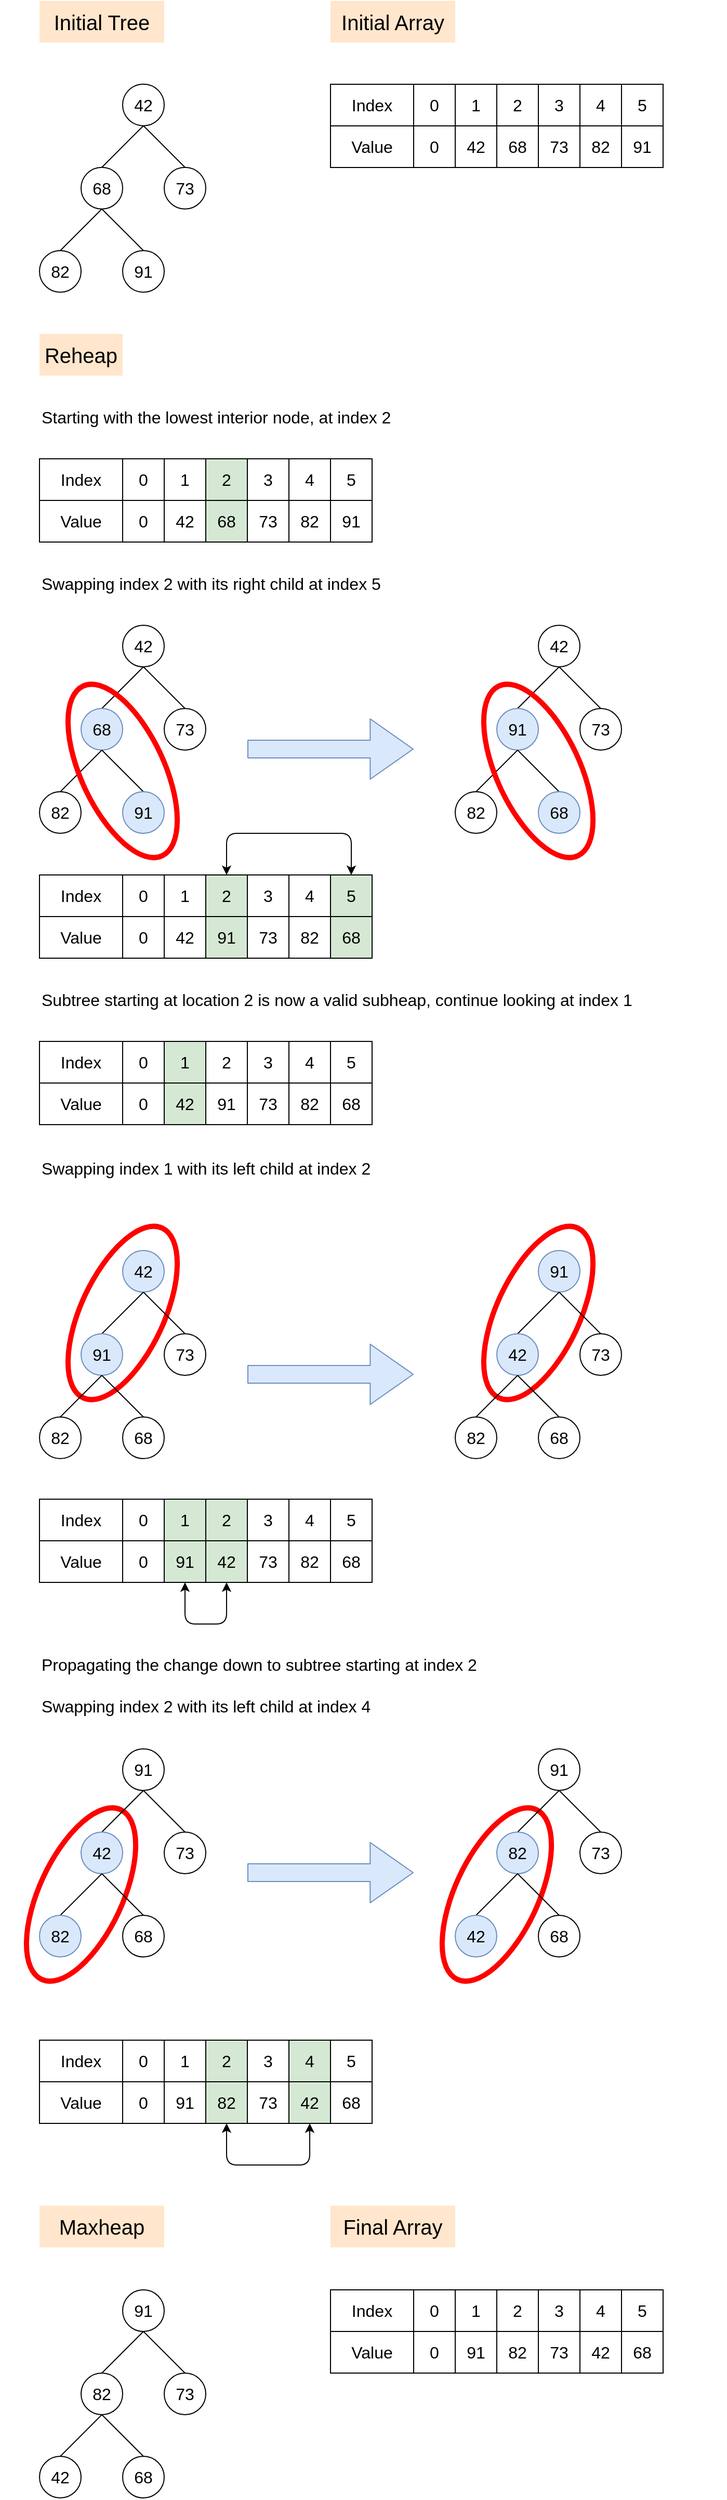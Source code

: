 <mxfile version="10.6.5" type="device"><diagram id="32oj4He7t5rE2V8cwPCU" name="Page-1"><mxGraphModel dx="1185" dy="745" grid="1" gridSize="10" guides="1" tooltips="1" connect="1" arrows="1" fold="1" page="1" pageScale="1" pageWidth="850" pageHeight="1100" math="0" shadow="0"><root><mxCell id="0"/><mxCell id="1" parent="0"/><mxCell id="2zjZDI-oLlEaG4J_gdMW-285" value="" style="ellipse;whiteSpace=wrap;html=1;strokeColor=#FF0000;strokeWidth=5;fillColor=none;fontSize=16;align=left;rotation=115;" vertex="1" parent="1"><mxGeometry x="430" y="1261" width="180" height="80" as="geometry"/></mxCell><mxCell id="2zjZDI-oLlEaG4J_gdMW-274" value="" style="ellipse;whiteSpace=wrap;html=1;strokeColor=#FF0000;strokeWidth=5;fillColor=none;fontSize=16;align=left;rotation=115;" vertex="1" parent="1"><mxGeometry x="30" y="1261" width="180" height="80" as="geometry"/></mxCell><mxCell id="2zjZDI-oLlEaG4J_gdMW-49" value="&lt;font style=&quot;font-size: 20px&quot;&gt;Initial Tree&lt;/font&gt;" style="text;html=1;strokeColor=none;fillColor=#ffe6cc;align=center;verticalAlign=middle;whiteSpace=wrap;rounded=0;" vertex="1" parent="1"><mxGeometry x="40" y="39.833" width="120" height="40" as="geometry"/></mxCell><mxCell id="2zjZDI-oLlEaG4J_gdMW-50" value="42" style="ellipse;whiteSpace=wrap;html=1;aspect=fixed;fontSize=16;" vertex="1" parent="1"><mxGeometry x="120" y="119.833" width="40" height="40" as="geometry"/></mxCell><mxCell id="2zjZDI-oLlEaG4J_gdMW-51" value="" style="endArrow=none;html=1;fontSize=16;entryX=0.5;entryY=1;entryDx=0;entryDy=0;exitX=0.5;exitY=0;exitDx=0;exitDy=0;" edge="1" parent="1" source="2zjZDI-oLlEaG4J_gdMW-52" target="2zjZDI-oLlEaG4J_gdMW-50"><mxGeometry width="50" height="50" relative="1" as="geometry"><mxPoint x="90" y="179.833" as="sourcePoint"/><mxPoint x="140" y="199.833" as="targetPoint"/></mxGeometry></mxCell><mxCell id="2zjZDI-oLlEaG4J_gdMW-52" value="68" style="ellipse;whiteSpace=wrap;html=1;aspect=fixed;fontSize=16;" vertex="1" parent="1"><mxGeometry x="80" y="199.833" width="40" height="40" as="geometry"/></mxCell><mxCell id="2zjZDI-oLlEaG4J_gdMW-53" value="" style="endArrow=none;html=1;fontSize=16;entryX=0.5;entryY=1;entryDx=0;entryDy=0;exitX=0.5;exitY=0;exitDx=0;exitDy=0;" edge="1" parent="1" source="2zjZDI-oLlEaG4J_gdMW-54" target="2zjZDI-oLlEaG4J_gdMW-50"><mxGeometry width="50" height="50" relative="1" as="geometry"><mxPoint x="200" y="169.833" as="sourcePoint"/><mxPoint x="150" y="169.833" as="targetPoint"/></mxGeometry></mxCell><mxCell id="2zjZDI-oLlEaG4J_gdMW-54" value="73" style="ellipse;whiteSpace=wrap;html=1;aspect=fixed;fontSize=16;" vertex="1" parent="1"><mxGeometry x="160" y="199.833" width="40" height="40" as="geometry"/></mxCell><mxCell id="2zjZDI-oLlEaG4J_gdMW-55" value="" style="endArrow=none;html=1;fontSize=16;entryX=0.5;entryY=1;entryDx=0;entryDy=0;exitX=0.5;exitY=0;exitDx=0;exitDy=0;" edge="1" parent="1" source="2zjZDI-oLlEaG4J_gdMW-56" target="2zjZDI-oLlEaG4J_gdMW-52"><mxGeometry width="50" height="50" relative="1" as="geometry"><mxPoint x="60" y="249.833" as="sourcePoint"/><mxPoint x="100" y="269.833" as="targetPoint"/></mxGeometry></mxCell><mxCell id="2zjZDI-oLlEaG4J_gdMW-56" value="82" style="ellipse;whiteSpace=wrap;html=1;aspect=fixed;fontSize=16;" vertex="1" parent="1"><mxGeometry x="40" y="279.833" width="40" height="40" as="geometry"/></mxCell><mxCell id="2zjZDI-oLlEaG4J_gdMW-57" value="" style="endArrow=none;html=1;fontSize=16;entryX=0.5;entryY=1;entryDx=0;entryDy=0;exitX=0.5;exitY=0;exitDx=0;exitDy=0;" edge="1" parent="1" source="2zjZDI-oLlEaG4J_gdMW-58"><mxGeometry width="50" height="50" relative="1" as="geometry"><mxPoint x="160" y="249.833" as="sourcePoint"/><mxPoint x="100" y="239.833" as="targetPoint"/></mxGeometry></mxCell><mxCell id="2zjZDI-oLlEaG4J_gdMW-58" value="91" style="ellipse;whiteSpace=wrap;html=1;aspect=fixed;fontSize=16;" vertex="1" parent="1"><mxGeometry x="120" y="279.833" width="40" height="40" as="geometry"/></mxCell><mxCell id="2zjZDI-oLlEaG4J_gdMW-165" value="Index&lt;br&gt;" style="text;html=1;align=center;verticalAlign=middle;whiteSpace=wrap;rounded=0;fontSize=16;strokeColor=#000000;" vertex="1" parent="1"><mxGeometry x="320" y="120" width="80" height="40" as="geometry"/></mxCell><mxCell id="2zjZDI-oLlEaG4J_gdMW-166" value="Value&lt;br&gt;" style="text;html=1;align=center;verticalAlign=middle;whiteSpace=wrap;rounded=0;fontSize=16;strokeColor=#000000;" vertex="1" parent="1"><mxGeometry x="320" y="160" width="80" height="40" as="geometry"/></mxCell><mxCell id="2zjZDI-oLlEaG4J_gdMW-167" value="0&lt;br&gt;" style="text;html=1;align=center;verticalAlign=middle;whiteSpace=wrap;rounded=0;fontSize=16;strokeColor=#000000;" vertex="1" parent="1"><mxGeometry x="400" y="120" width="40" height="40" as="geometry"/></mxCell><mxCell id="2zjZDI-oLlEaG4J_gdMW-168" value="0&lt;br&gt;" style="text;html=1;align=center;verticalAlign=middle;whiteSpace=wrap;rounded=0;fontSize=16;strokeColor=#000000;" vertex="1" parent="1"><mxGeometry x="400" y="160" width="40" height="40" as="geometry"/></mxCell><mxCell id="2zjZDI-oLlEaG4J_gdMW-169" value="1&lt;br&gt;" style="text;html=1;align=center;verticalAlign=middle;whiteSpace=wrap;rounded=0;fontSize=16;strokeColor=#000000;" vertex="1" parent="1"><mxGeometry x="440" y="120" width="40" height="40" as="geometry"/></mxCell><mxCell id="2zjZDI-oLlEaG4J_gdMW-170" value="42&lt;br&gt;" style="text;html=1;align=center;verticalAlign=middle;whiteSpace=wrap;rounded=0;fontSize=16;strokeColor=#000000;" vertex="1" parent="1"><mxGeometry x="440" y="160" width="40" height="40" as="geometry"/></mxCell><mxCell id="2zjZDI-oLlEaG4J_gdMW-171" value="2&lt;br&gt;" style="text;html=1;align=center;verticalAlign=middle;whiteSpace=wrap;rounded=0;fontSize=16;strokeColor=#000000;" vertex="1" parent="1"><mxGeometry x="480" y="120" width="40" height="40" as="geometry"/></mxCell><mxCell id="2zjZDI-oLlEaG4J_gdMW-172" value="68&lt;br&gt;" style="text;html=1;align=center;verticalAlign=middle;whiteSpace=wrap;rounded=0;fontSize=16;strokeColor=#000000;" vertex="1" parent="1"><mxGeometry x="480" y="160" width="40" height="40" as="geometry"/></mxCell><mxCell id="2zjZDI-oLlEaG4J_gdMW-174" value="3&lt;br&gt;" style="text;html=1;align=center;verticalAlign=middle;whiteSpace=wrap;rounded=0;fontSize=16;strokeColor=#000000;" vertex="1" parent="1"><mxGeometry x="520" y="120" width="40" height="40" as="geometry"/></mxCell><mxCell id="2zjZDI-oLlEaG4J_gdMW-175" value="73&lt;br&gt;" style="text;html=1;align=center;verticalAlign=middle;whiteSpace=wrap;rounded=0;fontSize=16;strokeColor=#000000;" vertex="1" parent="1"><mxGeometry x="520" y="160" width="40" height="40" as="geometry"/></mxCell><mxCell id="2zjZDI-oLlEaG4J_gdMW-176" value="&lt;font style=&quot;font-size: 20px&quot;&gt;Initial Array&lt;/font&gt;" style="text;html=1;strokeColor=none;fillColor=#ffe6cc;align=center;verticalAlign=middle;whiteSpace=wrap;rounded=0;" vertex="1" parent="1"><mxGeometry x="320" y="39.833" width="120" height="40" as="geometry"/></mxCell><mxCell id="2zjZDI-oLlEaG4J_gdMW-177" value="4&lt;br&gt;" style="text;html=1;align=center;verticalAlign=middle;whiteSpace=wrap;rounded=0;fontSize=16;strokeColor=#000000;" vertex="1" parent="1"><mxGeometry x="560" y="120" width="40" height="40" as="geometry"/></mxCell><mxCell id="2zjZDI-oLlEaG4J_gdMW-178" value="82&lt;br&gt;" style="text;html=1;align=center;verticalAlign=middle;whiteSpace=wrap;rounded=0;fontSize=16;strokeColor=#000000;" vertex="1" parent="1"><mxGeometry x="560" y="160" width="40" height="40" as="geometry"/></mxCell><mxCell id="2zjZDI-oLlEaG4J_gdMW-179" value="5&lt;br&gt;" style="text;html=1;align=center;verticalAlign=middle;whiteSpace=wrap;rounded=0;fontSize=16;strokeColor=#000000;" vertex="1" parent="1"><mxGeometry x="600" y="120" width="40" height="40" as="geometry"/></mxCell><mxCell id="2zjZDI-oLlEaG4J_gdMW-180" value="91" style="text;html=1;align=center;verticalAlign=middle;whiteSpace=wrap;rounded=0;fontSize=16;strokeColor=#000000;" vertex="1" parent="1"><mxGeometry x="600" y="160" width="40" height="40" as="geometry"/></mxCell><mxCell id="2zjZDI-oLlEaG4J_gdMW-186" value="&lt;font style=&quot;font-size: 20px&quot;&gt;Reheap&lt;/font&gt;" style="text;html=1;strokeColor=none;fillColor=#ffe6cc;align=center;verticalAlign=middle;whiteSpace=wrap;rounded=0;" vertex="1" parent="1"><mxGeometry x="40" y="360" width="80" height="40" as="geometry"/></mxCell><mxCell id="2zjZDI-oLlEaG4J_gdMW-196" value="Index&lt;br&gt;" style="text;html=1;align=center;verticalAlign=middle;whiteSpace=wrap;rounded=0;fontSize=16;strokeColor=#000000;" vertex="1" parent="1"><mxGeometry x="40" y="480" width="80" height="40" as="geometry"/></mxCell><mxCell id="2zjZDI-oLlEaG4J_gdMW-197" value="Value&lt;br&gt;" style="text;html=1;align=center;verticalAlign=middle;whiteSpace=wrap;rounded=0;fontSize=16;strokeColor=#000000;" vertex="1" parent="1"><mxGeometry x="40" y="520" width="80" height="40" as="geometry"/></mxCell><mxCell id="2zjZDI-oLlEaG4J_gdMW-198" value="0&lt;br&gt;" style="text;html=1;align=center;verticalAlign=middle;whiteSpace=wrap;rounded=0;fontSize=16;strokeColor=#000000;" vertex="1" parent="1"><mxGeometry x="120" y="480" width="40" height="40" as="geometry"/></mxCell><mxCell id="2zjZDI-oLlEaG4J_gdMW-199" value="0&lt;br&gt;" style="text;html=1;align=center;verticalAlign=middle;whiteSpace=wrap;rounded=0;fontSize=16;strokeColor=#000000;" vertex="1" parent="1"><mxGeometry x="120" y="520" width="40" height="40" as="geometry"/></mxCell><mxCell id="2zjZDI-oLlEaG4J_gdMW-200" value="1&lt;br&gt;" style="text;html=1;align=center;verticalAlign=middle;whiteSpace=wrap;rounded=0;fontSize=16;strokeColor=#000000;" vertex="1" parent="1"><mxGeometry x="160" y="480" width="40" height="40" as="geometry"/></mxCell><mxCell id="2zjZDI-oLlEaG4J_gdMW-201" value="42&lt;br&gt;" style="text;html=1;align=center;verticalAlign=middle;whiteSpace=wrap;rounded=0;fontSize=16;strokeColor=#000000;fillColor=none;" vertex="1" parent="1"><mxGeometry x="160" y="520" width="40" height="40" as="geometry"/></mxCell><mxCell id="2zjZDI-oLlEaG4J_gdMW-202" value="2&lt;br&gt;" style="text;html=1;align=center;verticalAlign=middle;whiteSpace=wrap;rounded=0;fontSize=16;strokeColor=#000000;fillColor=#D5E8D4;" vertex="1" parent="1"><mxGeometry x="200" y="480" width="40" height="40" as="geometry"/></mxCell><mxCell id="2zjZDI-oLlEaG4J_gdMW-203" value="68&lt;br&gt;" style="text;html=1;align=center;verticalAlign=middle;whiteSpace=wrap;rounded=0;fontSize=16;strokeColor=#000000;fillColor=#d5e8d4;" vertex="1" parent="1"><mxGeometry x="200" y="520" width="40" height="40" as="geometry"/></mxCell><mxCell id="2zjZDI-oLlEaG4J_gdMW-204" value="3&lt;br&gt;" style="text;html=1;align=center;verticalAlign=middle;whiteSpace=wrap;rounded=0;fontSize=16;strokeColor=#000000;" vertex="1" parent="1"><mxGeometry x="240" y="480" width="40" height="40" as="geometry"/></mxCell><mxCell id="2zjZDI-oLlEaG4J_gdMW-205" value="73&lt;br&gt;" style="text;html=1;align=center;verticalAlign=middle;whiteSpace=wrap;rounded=0;fontSize=16;strokeColor=#000000;" vertex="1" parent="1"><mxGeometry x="240" y="520" width="40" height="40" as="geometry"/></mxCell><mxCell id="2zjZDI-oLlEaG4J_gdMW-206" value="4&lt;br&gt;" style="text;html=1;align=center;verticalAlign=middle;whiteSpace=wrap;rounded=0;fontSize=16;strokeColor=#000000;" vertex="1" parent="1"><mxGeometry x="280" y="480" width="40" height="40" as="geometry"/></mxCell><mxCell id="2zjZDI-oLlEaG4J_gdMW-207" value="82&lt;br&gt;" style="text;html=1;align=center;verticalAlign=middle;whiteSpace=wrap;rounded=0;fontSize=16;strokeColor=#000000;" vertex="1" parent="1"><mxGeometry x="280" y="520" width="40" height="40" as="geometry"/></mxCell><mxCell id="2zjZDI-oLlEaG4J_gdMW-208" value="5&lt;br&gt;" style="text;html=1;align=center;verticalAlign=middle;whiteSpace=wrap;rounded=0;fontSize=16;strokeColor=#000000;" vertex="1" parent="1"><mxGeometry x="320" y="480" width="40" height="40" as="geometry"/></mxCell><mxCell id="2zjZDI-oLlEaG4J_gdMW-209" value="91" style="text;html=1;align=center;verticalAlign=middle;whiteSpace=wrap;rounded=0;fontSize=16;strokeColor=#000000;" vertex="1" parent="1"><mxGeometry x="320" y="520" width="40" height="40" as="geometry"/></mxCell><mxCell id="2zjZDI-oLlEaG4J_gdMW-210" value="Starting with the lowest interior node, at index 2" style="text;html=1;strokeColor=none;fillColor=none;align=left;verticalAlign=middle;whiteSpace=wrap;rounded=0;fontSize=16;" vertex="1" parent="1"><mxGeometry x="40" y="421" width="360" height="38" as="geometry"/></mxCell><mxCell id="2zjZDI-oLlEaG4J_gdMW-211" value="Swapping index 2 with its right child at index 5" style="text;html=1;strokeColor=none;fillColor=none;align=left;verticalAlign=middle;whiteSpace=wrap;rounded=0;fontSize=16;" vertex="1" parent="1"><mxGeometry x="40" y="581" width="360" height="38" as="geometry"/></mxCell><mxCell id="2zjZDI-oLlEaG4J_gdMW-213" value="42" style="ellipse;whiteSpace=wrap;html=1;aspect=fixed;fontSize=16;" vertex="1" parent="1"><mxGeometry x="120" y="640" width="40" height="40" as="geometry"/></mxCell><mxCell id="2zjZDI-oLlEaG4J_gdMW-214" value="" style="endArrow=none;html=1;fontSize=16;entryX=0.5;entryY=1;entryDx=0;entryDy=0;exitX=0.5;exitY=0;exitDx=0;exitDy=0;" edge="1" parent="1" source="2zjZDI-oLlEaG4J_gdMW-215" target="2zjZDI-oLlEaG4J_gdMW-213"><mxGeometry width="50" height="50" relative="1" as="geometry"><mxPoint x="90" y="700" as="sourcePoint"/><mxPoint x="140" y="720" as="targetPoint"/></mxGeometry></mxCell><mxCell id="2zjZDI-oLlEaG4J_gdMW-215" value="68" style="ellipse;whiteSpace=wrap;html=1;aspect=fixed;fontSize=16;fillColor=#dae8fc;strokeColor=#6c8ebf;" vertex="1" parent="1"><mxGeometry x="80" y="720" width="40" height="40" as="geometry"/></mxCell><mxCell id="2zjZDI-oLlEaG4J_gdMW-216" value="" style="endArrow=none;html=1;fontSize=16;entryX=0.5;entryY=1;entryDx=0;entryDy=0;exitX=0.5;exitY=0;exitDx=0;exitDy=0;" edge="1" parent="1" source="2zjZDI-oLlEaG4J_gdMW-217" target="2zjZDI-oLlEaG4J_gdMW-213"><mxGeometry width="50" height="50" relative="1" as="geometry"><mxPoint x="200" y="690" as="sourcePoint"/><mxPoint x="150" y="690" as="targetPoint"/></mxGeometry></mxCell><mxCell id="2zjZDI-oLlEaG4J_gdMW-217" value="73" style="ellipse;whiteSpace=wrap;html=1;aspect=fixed;fontSize=16;" vertex="1" parent="1"><mxGeometry x="160" y="720" width="40" height="40" as="geometry"/></mxCell><mxCell id="2zjZDI-oLlEaG4J_gdMW-218" value="" style="endArrow=none;html=1;fontSize=16;entryX=0.5;entryY=1;entryDx=0;entryDy=0;exitX=0.5;exitY=0;exitDx=0;exitDy=0;" edge="1" parent="1" source="2zjZDI-oLlEaG4J_gdMW-219" target="2zjZDI-oLlEaG4J_gdMW-215"><mxGeometry width="50" height="50" relative="1" as="geometry"><mxPoint x="60" y="770" as="sourcePoint"/><mxPoint x="100" y="790" as="targetPoint"/></mxGeometry></mxCell><mxCell id="2zjZDI-oLlEaG4J_gdMW-219" value="82" style="ellipse;whiteSpace=wrap;html=1;aspect=fixed;fontSize=16;" vertex="1" parent="1"><mxGeometry x="40" y="800" width="40" height="40" as="geometry"/></mxCell><mxCell id="2zjZDI-oLlEaG4J_gdMW-220" value="" style="endArrow=none;html=1;fontSize=16;entryX=0.5;entryY=1;entryDx=0;entryDy=0;exitX=0.5;exitY=0;exitDx=0;exitDy=0;" edge="1" parent="1" source="2zjZDI-oLlEaG4J_gdMW-221"><mxGeometry width="50" height="50" relative="1" as="geometry"><mxPoint x="160" y="770" as="sourcePoint"/><mxPoint x="100" y="760" as="targetPoint"/></mxGeometry></mxCell><mxCell id="2zjZDI-oLlEaG4J_gdMW-221" value="91" style="ellipse;whiteSpace=wrap;html=1;aspect=fixed;fontSize=16;fillColor=#dae8fc;strokeColor=#6c8ebf;" vertex="1" parent="1"><mxGeometry x="120" y="800" width="40" height="40" as="geometry"/></mxCell><mxCell id="2zjZDI-oLlEaG4J_gdMW-222" value="" style="shape=flexArrow;endArrow=classic;html=1;fontSize=16;endWidth=40;endSize=13.44;width=17;fillColor=#dae8fc;strokeColor=#6c8ebf;" edge="1" parent="1"><mxGeometry width="50" height="50" relative="1" as="geometry"><mxPoint x="240" y="759" as="sourcePoint"/><mxPoint x="400" y="759" as="targetPoint"/></mxGeometry></mxCell><mxCell id="2zjZDI-oLlEaG4J_gdMW-224" value="42" style="ellipse;whiteSpace=wrap;html=1;aspect=fixed;fontSize=16;" vertex="1" parent="1"><mxGeometry x="520" y="640" width="40" height="40" as="geometry"/></mxCell><mxCell id="2zjZDI-oLlEaG4J_gdMW-225" value="" style="endArrow=none;html=1;fontSize=16;entryX=0.5;entryY=1;entryDx=0;entryDy=0;exitX=0.5;exitY=0;exitDx=0;exitDy=0;" edge="1" parent="1" source="2zjZDI-oLlEaG4J_gdMW-226" target="2zjZDI-oLlEaG4J_gdMW-224"><mxGeometry width="50" height="50" relative="1" as="geometry"><mxPoint x="490" y="700" as="sourcePoint"/><mxPoint x="540" y="720" as="targetPoint"/></mxGeometry></mxCell><mxCell id="2zjZDI-oLlEaG4J_gdMW-226" value="91" style="ellipse;whiteSpace=wrap;html=1;aspect=fixed;fontSize=16;fillColor=#dae8fc;strokeColor=#6c8ebf;" vertex="1" parent="1"><mxGeometry x="480" y="720" width="40" height="40" as="geometry"/></mxCell><mxCell id="2zjZDI-oLlEaG4J_gdMW-227" value="" style="endArrow=none;html=1;fontSize=16;entryX=0.5;entryY=1;entryDx=0;entryDy=0;exitX=0.5;exitY=0;exitDx=0;exitDy=0;" edge="1" parent="1" source="2zjZDI-oLlEaG4J_gdMW-228" target="2zjZDI-oLlEaG4J_gdMW-224"><mxGeometry width="50" height="50" relative="1" as="geometry"><mxPoint x="600" y="690" as="sourcePoint"/><mxPoint x="550" y="690" as="targetPoint"/></mxGeometry></mxCell><mxCell id="2zjZDI-oLlEaG4J_gdMW-228" value="73" style="ellipse;whiteSpace=wrap;html=1;aspect=fixed;fontSize=16;" vertex="1" parent="1"><mxGeometry x="560" y="720" width="40" height="40" as="geometry"/></mxCell><mxCell id="2zjZDI-oLlEaG4J_gdMW-229" value="" style="endArrow=none;html=1;fontSize=16;entryX=0.5;entryY=1;entryDx=0;entryDy=0;exitX=0.5;exitY=0;exitDx=0;exitDy=0;" edge="1" parent="1" source="2zjZDI-oLlEaG4J_gdMW-230" target="2zjZDI-oLlEaG4J_gdMW-226"><mxGeometry width="50" height="50" relative="1" as="geometry"><mxPoint x="460" y="770" as="sourcePoint"/><mxPoint x="500" y="790" as="targetPoint"/></mxGeometry></mxCell><mxCell id="2zjZDI-oLlEaG4J_gdMW-230" value="82" style="ellipse;whiteSpace=wrap;html=1;aspect=fixed;fontSize=16;" vertex="1" parent="1"><mxGeometry x="440" y="800" width="40" height="40" as="geometry"/></mxCell><mxCell id="2zjZDI-oLlEaG4J_gdMW-231" value="" style="endArrow=none;html=1;fontSize=16;entryX=0.5;entryY=1;entryDx=0;entryDy=0;exitX=0.5;exitY=0;exitDx=0;exitDy=0;" edge="1" parent="1" source="2zjZDI-oLlEaG4J_gdMW-232"><mxGeometry width="50" height="50" relative="1" as="geometry"><mxPoint x="560" y="770" as="sourcePoint"/><mxPoint x="500" y="760" as="targetPoint"/></mxGeometry></mxCell><mxCell id="2zjZDI-oLlEaG4J_gdMW-232" value="68" style="ellipse;whiteSpace=wrap;html=1;aspect=fixed;fontSize=16;fillColor=#dae8fc;strokeColor=#6c8ebf;" vertex="1" parent="1"><mxGeometry x="520" y="800" width="40" height="40" as="geometry"/></mxCell><mxCell id="2zjZDI-oLlEaG4J_gdMW-233" value="Subtree starting at location 2 is now a valid subheap, continue looking at index 1" style="text;html=1;strokeColor=none;fillColor=none;align=left;verticalAlign=middle;whiteSpace=wrap;rounded=0;fontSize=16;" vertex="1" parent="1"><mxGeometry x="40" y="981" width="660" height="38" as="geometry"/></mxCell><mxCell id="2zjZDI-oLlEaG4J_gdMW-234" value="Index&lt;br&gt;" style="text;html=1;align=center;verticalAlign=middle;whiteSpace=wrap;rounded=0;fontSize=16;strokeColor=#000000;" vertex="1" parent="1"><mxGeometry x="40" y="880" width="80" height="40" as="geometry"/></mxCell><mxCell id="2zjZDI-oLlEaG4J_gdMW-235" value="Value&lt;br&gt;" style="text;html=1;align=center;verticalAlign=middle;whiteSpace=wrap;rounded=0;fontSize=16;strokeColor=#000000;" vertex="1" parent="1"><mxGeometry x="40" y="920" width="80" height="40" as="geometry"/></mxCell><mxCell id="2zjZDI-oLlEaG4J_gdMW-236" value="0&lt;br&gt;" style="text;html=1;align=center;verticalAlign=middle;whiteSpace=wrap;rounded=0;fontSize=16;strokeColor=#000000;" vertex="1" parent="1"><mxGeometry x="120" y="880" width="40" height="40" as="geometry"/></mxCell><mxCell id="2zjZDI-oLlEaG4J_gdMW-237" value="0&lt;br&gt;" style="text;html=1;align=center;verticalAlign=middle;whiteSpace=wrap;rounded=0;fontSize=16;strokeColor=#000000;" vertex="1" parent="1"><mxGeometry x="120" y="920" width="40" height="40" as="geometry"/></mxCell><mxCell id="2zjZDI-oLlEaG4J_gdMW-238" value="1&lt;br&gt;" style="text;html=1;align=center;verticalAlign=middle;whiteSpace=wrap;rounded=0;fontSize=16;strokeColor=#000000;" vertex="1" parent="1"><mxGeometry x="160" y="880" width="40" height="40" as="geometry"/></mxCell><mxCell id="2zjZDI-oLlEaG4J_gdMW-239" value="42&lt;br&gt;" style="text;html=1;align=center;verticalAlign=middle;whiteSpace=wrap;rounded=0;fontSize=16;strokeColor=#000000;fillColor=none;" vertex="1" parent="1"><mxGeometry x="160" y="920" width="40" height="40" as="geometry"/></mxCell><mxCell id="2zjZDI-oLlEaG4J_gdMW-240" value="2&lt;br&gt;" style="text;html=1;align=center;verticalAlign=middle;whiteSpace=wrap;rounded=0;fontSize=16;strokeColor=#000000;fillColor=#D5E8D4;" vertex="1" parent="1"><mxGeometry x="200" y="880" width="40" height="40" as="geometry"/></mxCell><mxCell id="2zjZDI-oLlEaG4J_gdMW-241" value="91&lt;br&gt;" style="text;html=1;align=center;verticalAlign=middle;whiteSpace=wrap;rounded=0;fontSize=16;strokeColor=#000000;fillColor=#d5e8d4;" vertex="1" parent="1"><mxGeometry x="200" y="920" width="40" height="40" as="geometry"/></mxCell><mxCell id="2zjZDI-oLlEaG4J_gdMW-242" value="3&lt;br&gt;" style="text;html=1;align=center;verticalAlign=middle;whiteSpace=wrap;rounded=0;fontSize=16;strokeColor=#000000;" vertex="1" parent="1"><mxGeometry x="240" y="880" width="40" height="40" as="geometry"/></mxCell><mxCell id="2zjZDI-oLlEaG4J_gdMW-243" value="73&lt;br&gt;" style="text;html=1;align=center;verticalAlign=middle;whiteSpace=wrap;rounded=0;fontSize=16;strokeColor=#000000;" vertex="1" parent="1"><mxGeometry x="240" y="920" width="40" height="40" as="geometry"/></mxCell><mxCell id="2zjZDI-oLlEaG4J_gdMW-244" value="4&lt;br&gt;" style="text;html=1;align=center;verticalAlign=middle;whiteSpace=wrap;rounded=0;fontSize=16;strokeColor=#000000;" vertex="1" parent="1"><mxGeometry x="280" y="880" width="40" height="40" as="geometry"/></mxCell><mxCell id="2zjZDI-oLlEaG4J_gdMW-245" value="82&lt;br&gt;" style="text;html=1;align=center;verticalAlign=middle;whiteSpace=wrap;rounded=0;fontSize=16;strokeColor=#000000;" vertex="1" parent="1"><mxGeometry x="280" y="920" width="40" height="40" as="geometry"/></mxCell><mxCell id="2zjZDI-oLlEaG4J_gdMW-246" value="5&lt;br&gt;" style="text;html=1;align=center;verticalAlign=middle;whiteSpace=wrap;rounded=0;fontSize=16;strokeColor=#000000;fillColor=#D5E8D4;" vertex="1" parent="1"><mxGeometry x="320" y="880" width="40" height="40" as="geometry"/></mxCell><mxCell id="2zjZDI-oLlEaG4J_gdMW-247" value="68" style="text;html=1;align=center;verticalAlign=middle;whiteSpace=wrap;rounded=0;fontSize=16;strokeColor=#000000;direction=south;fillColor=#D5E8D4;" vertex="1" parent="1"><mxGeometry x="320" y="920" width="40" height="40" as="geometry"/></mxCell><mxCell id="2zjZDI-oLlEaG4J_gdMW-248" value="Index&lt;br&gt;" style="text;html=1;align=center;verticalAlign=middle;whiteSpace=wrap;rounded=0;fontSize=16;strokeColor=#000000;" vertex="1" parent="1"><mxGeometry x="40" y="1040" width="80" height="40" as="geometry"/></mxCell><mxCell id="2zjZDI-oLlEaG4J_gdMW-249" value="Value&lt;br&gt;" style="text;html=1;align=center;verticalAlign=middle;whiteSpace=wrap;rounded=0;fontSize=16;strokeColor=#000000;" vertex="1" parent="1"><mxGeometry x="40" y="1080" width="80" height="40" as="geometry"/></mxCell><mxCell id="2zjZDI-oLlEaG4J_gdMW-250" value="0&lt;br&gt;" style="text;html=1;align=center;verticalAlign=middle;whiteSpace=wrap;rounded=0;fontSize=16;strokeColor=#000000;" vertex="1" parent="1"><mxGeometry x="120" y="1040" width="40" height="40" as="geometry"/></mxCell><mxCell id="2zjZDI-oLlEaG4J_gdMW-251" value="0&lt;br&gt;" style="text;html=1;align=center;verticalAlign=middle;whiteSpace=wrap;rounded=0;fontSize=16;strokeColor=#000000;" vertex="1" parent="1"><mxGeometry x="120" y="1080" width="40" height="40" as="geometry"/></mxCell><mxCell id="2zjZDI-oLlEaG4J_gdMW-252" value="1&lt;br&gt;" style="text;html=1;align=center;verticalAlign=middle;whiteSpace=wrap;rounded=0;fontSize=16;strokeColor=#000000;fillColor=#D5E8D4;" vertex="1" parent="1"><mxGeometry x="160" y="1040" width="40" height="40" as="geometry"/></mxCell><mxCell id="2zjZDI-oLlEaG4J_gdMW-253" value="42&lt;br&gt;" style="text;html=1;align=center;verticalAlign=middle;whiteSpace=wrap;rounded=0;fontSize=16;strokeColor=#000000;fillColor=#D5E8D4;" vertex="1" parent="1"><mxGeometry x="160" y="1080" width="40" height="40" as="geometry"/></mxCell><mxCell id="2zjZDI-oLlEaG4J_gdMW-254" value="2&lt;br&gt;" style="text;html=1;align=center;verticalAlign=middle;whiteSpace=wrap;rounded=0;fontSize=16;strokeColor=#000000;fillColor=none;" vertex="1" parent="1"><mxGeometry x="200" y="1040" width="40" height="40" as="geometry"/></mxCell><mxCell id="2zjZDI-oLlEaG4J_gdMW-255" value="91&lt;br&gt;" style="text;html=1;align=center;verticalAlign=middle;whiteSpace=wrap;rounded=0;fontSize=16;strokeColor=#000000;fillColor=none;" vertex="1" parent="1"><mxGeometry x="200" y="1080" width="40" height="40" as="geometry"/></mxCell><mxCell id="2zjZDI-oLlEaG4J_gdMW-256" value="3&lt;br&gt;" style="text;html=1;align=center;verticalAlign=middle;whiteSpace=wrap;rounded=0;fontSize=16;strokeColor=#000000;fillColor=none;" vertex="1" parent="1"><mxGeometry x="240" y="1040" width="40" height="40" as="geometry"/></mxCell><mxCell id="2zjZDI-oLlEaG4J_gdMW-257" value="73&lt;br&gt;" style="text;html=1;align=center;verticalAlign=middle;whiteSpace=wrap;rounded=0;fontSize=16;strokeColor=#000000;fillColor=none;" vertex="1" parent="1"><mxGeometry x="240" y="1080" width="40" height="40" as="geometry"/></mxCell><mxCell id="2zjZDI-oLlEaG4J_gdMW-258" value="4&lt;br&gt;" style="text;html=1;align=center;verticalAlign=middle;whiteSpace=wrap;rounded=0;fontSize=16;strokeColor=#000000;fillColor=none;" vertex="1" parent="1"><mxGeometry x="280" y="1040" width="40" height="40" as="geometry"/></mxCell><mxCell id="2zjZDI-oLlEaG4J_gdMW-259" value="82&lt;br&gt;" style="text;html=1;align=center;verticalAlign=middle;whiteSpace=wrap;rounded=0;fontSize=16;strokeColor=#000000;fillColor=none;" vertex="1" parent="1"><mxGeometry x="280" y="1080" width="40" height="40" as="geometry"/></mxCell><mxCell id="2zjZDI-oLlEaG4J_gdMW-260" value="5&lt;br&gt;" style="text;html=1;align=center;verticalAlign=middle;whiteSpace=wrap;rounded=0;fontSize=16;strokeColor=#000000;fillColor=none;" vertex="1" parent="1"><mxGeometry x="320" y="1040" width="40" height="40" as="geometry"/></mxCell><mxCell id="2zjZDI-oLlEaG4J_gdMW-261" value="68" style="text;html=1;align=center;verticalAlign=middle;whiteSpace=wrap;rounded=0;fontSize=16;strokeColor=#000000;direction=south;fillColor=none;" vertex="1" parent="1"><mxGeometry x="320" y="1080" width="40" height="40" as="geometry"/></mxCell><mxCell id="2zjZDI-oLlEaG4J_gdMW-262" value="" style="ellipse;whiteSpace=wrap;html=1;strokeColor=#FF0000;strokeWidth=5;fillColor=none;fontSize=16;align=left;rotation=65;" vertex="1" parent="1"><mxGeometry x="30" y="740" width="180" height="80" as="geometry"/></mxCell><mxCell id="2zjZDI-oLlEaG4J_gdMW-263" value="" style="ellipse;whiteSpace=wrap;html=1;strokeColor=#FF0000;strokeWidth=5;fillColor=none;fontSize=16;align=left;rotation=65;" vertex="1" parent="1"><mxGeometry x="430" y="740" width="180" height="80" as="geometry"/></mxCell><mxCell id="2zjZDI-oLlEaG4J_gdMW-264" value="" style="endArrow=classic;startArrow=classic;html=1;fontSize=16;entryX=0.5;entryY=0;entryDx=0;entryDy=0;exitX=0.5;exitY=0;exitDx=0;exitDy=0;" edge="1" parent="1" source="2zjZDI-oLlEaG4J_gdMW-240" target="2zjZDI-oLlEaG4J_gdMW-246"><mxGeometry width="50" height="50" relative="1" as="geometry"><mxPoint x="230" y="880" as="sourcePoint"/><mxPoint x="280" y="830" as="targetPoint"/><Array as="points"><mxPoint x="220" y="840"/><mxPoint x="280" y="840"/><mxPoint x="340" y="840"/></Array></mxGeometry></mxCell><mxCell id="2zjZDI-oLlEaG4J_gdMW-265" value="42" style="ellipse;whiteSpace=wrap;html=1;aspect=fixed;fontSize=16;fillColor=#dae8fc;strokeColor=#6c8ebf;" vertex="1" parent="1"><mxGeometry x="120" y="1241" width="40" height="40" as="geometry"/></mxCell><mxCell id="2zjZDI-oLlEaG4J_gdMW-266" value="" style="endArrow=none;html=1;fontSize=16;entryX=0.5;entryY=1;entryDx=0;entryDy=0;exitX=0.5;exitY=0;exitDx=0;exitDy=0;" edge="1" parent="1" source="2zjZDI-oLlEaG4J_gdMW-267" target="2zjZDI-oLlEaG4J_gdMW-265"><mxGeometry width="50" height="50" relative="1" as="geometry"><mxPoint x="90" y="1301" as="sourcePoint"/><mxPoint x="140" y="1321" as="targetPoint"/></mxGeometry></mxCell><mxCell id="2zjZDI-oLlEaG4J_gdMW-267" value="91" style="ellipse;whiteSpace=wrap;html=1;aspect=fixed;fontSize=16;fillColor=#dae8fc;strokeColor=#6c8ebf;" vertex="1" parent="1"><mxGeometry x="80" y="1321" width="40" height="40" as="geometry"/></mxCell><mxCell id="2zjZDI-oLlEaG4J_gdMW-268" value="" style="endArrow=none;html=1;fontSize=16;entryX=0.5;entryY=1;entryDx=0;entryDy=0;exitX=0.5;exitY=0;exitDx=0;exitDy=0;" edge="1" parent="1" source="2zjZDI-oLlEaG4J_gdMW-269" target="2zjZDI-oLlEaG4J_gdMW-265"><mxGeometry width="50" height="50" relative="1" as="geometry"><mxPoint x="200" y="1291" as="sourcePoint"/><mxPoint x="150" y="1291" as="targetPoint"/></mxGeometry></mxCell><mxCell id="2zjZDI-oLlEaG4J_gdMW-269" value="73" style="ellipse;whiteSpace=wrap;html=1;aspect=fixed;fontSize=16;" vertex="1" parent="1"><mxGeometry x="160" y="1321" width="40" height="40" as="geometry"/></mxCell><mxCell id="2zjZDI-oLlEaG4J_gdMW-270" value="" style="endArrow=none;html=1;fontSize=16;entryX=0.5;entryY=1;entryDx=0;entryDy=0;exitX=0.5;exitY=0;exitDx=0;exitDy=0;" edge="1" parent="1" source="2zjZDI-oLlEaG4J_gdMW-271" target="2zjZDI-oLlEaG4J_gdMW-267"><mxGeometry width="50" height="50" relative="1" as="geometry"><mxPoint x="60" y="1371" as="sourcePoint"/><mxPoint x="100" y="1391" as="targetPoint"/></mxGeometry></mxCell><mxCell id="2zjZDI-oLlEaG4J_gdMW-271" value="82" style="ellipse;whiteSpace=wrap;html=1;aspect=fixed;fontSize=16;" vertex="1" parent="1"><mxGeometry x="40" y="1401" width="40" height="40" as="geometry"/></mxCell><mxCell id="2zjZDI-oLlEaG4J_gdMW-272" value="" style="endArrow=none;html=1;fontSize=16;entryX=0.5;entryY=1;entryDx=0;entryDy=0;exitX=0.5;exitY=0;exitDx=0;exitDy=0;" edge="1" parent="1" source="2zjZDI-oLlEaG4J_gdMW-273"><mxGeometry width="50" height="50" relative="1" as="geometry"><mxPoint x="160" y="1371" as="sourcePoint"/><mxPoint x="100" y="1361" as="targetPoint"/></mxGeometry></mxCell><mxCell id="2zjZDI-oLlEaG4J_gdMW-273" value="68" style="ellipse;whiteSpace=wrap;html=1;aspect=fixed;fontSize=16;" vertex="1" parent="1"><mxGeometry x="120" y="1401" width="40" height="40" as="geometry"/></mxCell><mxCell id="2zjZDI-oLlEaG4J_gdMW-275" value="" style="shape=flexArrow;endArrow=classic;html=1;fontSize=16;endWidth=40;endSize=13.44;width=17;fillColor=#dae8fc;strokeColor=#6c8ebf;" edge="1" parent="1"><mxGeometry width="50" height="50" relative="1" as="geometry"><mxPoint x="240" y="1360" as="sourcePoint"/><mxPoint x="400" y="1360" as="targetPoint"/></mxGeometry></mxCell><mxCell id="2zjZDI-oLlEaG4J_gdMW-276" value="91" style="ellipse;whiteSpace=wrap;html=1;aspect=fixed;fontSize=16;fillColor=#dae8fc;strokeColor=#6c8ebf;" vertex="1" parent="1"><mxGeometry x="520" y="1241" width="40" height="40" as="geometry"/></mxCell><mxCell id="2zjZDI-oLlEaG4J_gdMW-277" value="" style="endArrow=none;html=1;fontSize=16;entryX=0.5;entryY=1;entryDx=0;entryDy=0;exitX=0.5;exitY=0;exitDx=0;exitDy=0;" edge="1" parent="1" source="2zjZDI-oLlEaG4J_gdMW-278" target="2zjZDI-oLlEaG4J_gdMW-276"><mxGeometry width="50" height="50" relative="1" as="geometry"><mxPoint x="490" y="1301" as="sourcePoint"/><mxPoint x="540" y="1321" as="targetPoint"/></mxGeometry></mxCell><mxCell id="2zjZDI-oLlEaG4J_gdMW-278" value="42" style="ellipse;whiteSpace=wrap;html=1;aspect=fixed;fontSize=16;fillColor=#dae8fc;strokeColor=#6c8ebf;" vertex="1" parent="1"><mxGeometry x="480" y="1321" width="40" height="40" as="geometry"/></mxCell><mxCell id="2zjZDI-oLlEaG4J_gdMW-279" value="" style="endArrow=none;html=1;fontSize=16;entryX=0.5;entryY=1;entryDx=0;entryDy=0;exitX=0.5;exitY=0;exitDx=0;exitDy=0;" edge="1" parent="1" source="2zjZDI-oLlEaG4J_gdMW-280" target="2zjZDI-oLlEaG4J_gdMW-276"><mxGeometry width="50" height="50" relative="1" as="geometry"><mxPoint x="600" y="1291" as="sourcePoint"/><mxPoint x="550" y="1291" as="targetPoint"/></mxGeometry></mxCell><mxCell id="2zjZDI-oLlEaG4J_gdMW-280" value="73" style="ellipse;whiteSpace=wrap;html=1;aspect=fixed;fontSize=16;" vertex="1" parent="1"><mxGeometry x="560" y="1321" width="40" height="40" as="geometry"/></mxCell><mxCell id="2zjZDI-oLlEaG4J_gdMW-281" value="" style="endArrow=none;html=1;fontSize=16;entryX=0.5;entryY=1;entryDx=0;entryDy=0;exitX=0.5;exitY=0;exitDx=0;exitDy=0;" edge="1" parent="1" source="2zjZDI-oLlEaG4J_gdMW-282" target="2zjZDI-oLlEaG4J_gdMW-278"><mxGeometry width="50" height="50" relative="1" as="geometry"><mxPoint x="460" y="1371" as="sourcePoint"/><mxPoint x="500" y="1391" as="targetPoint"/></mxGeometry></mxCell><mxCell id="2zjZDI-oLlEaG4J_gdMW-282" value="82" style="ellipse;whiteSpace=wrap;html=1;aspect=fixed;fontSize=16;" vertex="1" parent="1"><mxGeometry x="440" y="1401" width="40" height="40" as="geometry"/></mxCell><mxCell id="2zjZDI-oLlEaG4J_gdMW-283" value="" style="endArrow=none;html=1;fontSize=16;entryX=0.5;entryY=1;entryDx=0;entryDy=0;exitX=0.5;exitY=0;exitDx=0;exitDy=0;" edge="1" parent="1" source="2zjZDI-oLlEaG4J_gdMW-284"><mxGeometry width="50" height="50" relative="1" as="geometry"><mxPoint x="560" y="1371" as="sourcePoint"/><mxPoint x="500" y="1361" as="targetPoint"/></mxGeometry></mxCell><mxCell id="2zjZDI-oLlEaG4J_gdMW-284" value="68" style="ellipse;whiteSpace=wrap;html=1;aspect=fixed;fontSize=16;" vertex="1" parent="1"><mxGeometry x="520" y="1401" width="40" height="40" as="geometry"/></mxCell><mxCell id="2zjZDI-oLlEaG4J_gdMW-286" value="Swapping index 1 with its left child at index 2" style="text;html=1;strokeColor=none;fillColor=none;align=left;verticalAlign=middle;whiteSpace=wrap;rounded=0;fontSize=16;" vertex="1" parent="1"><mxGeometry x="40" y="1142.5" width="360" height="38" as="geometry"/></mxCell><mxCell id="2zjZDI-oLlEaG4J_gdMW-301" value="Index&lt;br&gt;" style="text;html=1;align=center;verticalAlign=middle;whiteSpace=wrap;rounded=0;fontSize=16;strokeColor=#000000;" vertex="1" parent="1"><mxGeometry x="40" y="1480" width="80" height="40" as="geometry"/></mxCell><mxCell id="2zjZDI-oLlEaG4J_gdMW-302" value="Value&lt;br&gt;" style="text;html=1;align=center;verticalAlign=middle;whiteSpace=wrap;rounded=0;fontSize=16;strokeColor=#000000;" vertex="1" parent="1"><mxGeometry x="40" y="1520" width="80" height="40" as="geometry"/></mxCell><mxCell id="2zjZDI-oLlEaG4J_gdMW-303" value="0&lt;br&gt;" style="text;html=1;align=center;verticalAlign=middle;whiteSpace=wrap;rounded=0;fontSize=16;strokeColor=#000000;" vertex="1" parent="1"><mxGeometry x="120" y="1480" width="40" height="40" as="geometry"/></mxCell><mxCell id="2zjZDI-oLlEaG4J_gdMW-304" value="0&lt;br&gt;" style="text;html=1;align=center;verticalAlign=middle;whiteSpace=wrap;rounded=0;fontSize=16;strokeColor=#000000;" vertex="1" parent="1"><mxGeometry x="120" y="1520" width="40" height="40" as="geometry"/></mxCell><mxCell id="2zjZDI-oLlEaG4J_gdMW-305" value="1&lt;br&gt;" style="text;html=1;align=center;verticalAlign=middle;whiteSpace=wrap;rounded=0;fontSize=16;strokeColor=#000000;fillColor=#D5E8D4;" vertex="1" parent="1"><mxGeometry x="160" y="1480" width="40" height="40" as="geometry"/></mxCell><mxCell id="2zjZDI-oLlEaG4J_gdMW-306" value="91&lt;br&gt;" style="text;html=1;align=center;verticalAlign=middle;whiteSpace=wrap;rounded=0;fontSize=16;strokeColor=#000000;fillColor=#D5E8D4;" vertex="1" parent="1"><mxGeometry x="160" y="1520" width="40" height="40" as="geometry"/></mxCell><mxCell id="2zjZDI-oLlEaG4J_gdMW-307" value="2&lt;br&gt;" style="text;html=1;align=center;verticalAlign=middle;whiteSpace=wrap;rounded=0;fontSize=16;strokeColor=#000000;fillColor=#D5E8D4;" vertex="1" parent="1"><mxGeometry x="200" y="1480" width="40" height="40" as="geometry"/></mxCell><mxCell id="2zjZDI-oLlEaG4J_gdMW-308" value="42&lt;br&gt;" style="text;html=1;align=center;verticalAlign=middle;whiteSpace=wrap;rounded=0;fontSize=16;strokeColor=#000000;fillColor=#D5E8D4;" vertex="1" parent="1"><mxGeometry x="200" y="1520" width="40" height="40" as="geometry"/></mxCell><mxCell id="2zjZDI-oLlEaG4J_gdMW-309" value="3&lt;br&gt;" style="text;html=1;align=center;verticalAlign=middle;whiteSpace=wrap;rounded=0;fontSize=16;strokeColor=#000000;fillColor=none;" vertex="1" parent="1"><mxGeometry x="240" y="1480" width="40" height="40" as="geometry"/></mxCell><mxCell id="2zjZDI-oLlEaG4J_gdMW-310" value="73&lt;br&gt;" style="text;html=1;align=center;verticalAlign=middle;whiteSpace=wrap;rounded=0;fontSize=16;strokeColor=#000000;fillColor=none;" vertex="1" parent="1"><mxGeometry x="240" y="1520" width="40" height="40" as="geometry"/></mxCell><mxCell id="2zjZDI-oLlEaG4J_gdMW-311" value="4&lt;br&gt;" style="text;html=1;align=center;verticalAlign=middle;whiteSpace=wrap;rounded=0;fontSize=16;strokeColor=#000000;fillColor=none;" vertex="1" parent="1"><mxGeometry x="280" y="1480" width="40" height="40" as="geometry"/></mxCell><mxCell id="2zjZDI-oLlEaG4J_gdMW-312" value="82&lt;br&gt;" style="text;html=1;align=center;verticalAlign=middle;whiteSpace=wrap;rounded=0;fontSize=16;strokeColor=#000000;fillColor=none;" vertex="1" parent="1"><mxGeometry x="280" y="1520" width="40" height="40" as="geometry"/></mxCell><mxCell id="2zjZDI-oLlEaG4J_gdMW-313" value="5&lt;br&gt;" style="text;html=1;align=center;verticalAlign=middle;whiteSpace=wrap;rounded=0;fontSize=16;strokeColor=#000000;fillColor=none;" vertex="1" parent="1"><mxGeometry x="320" y="1480" width="40" height="40" as="geometry"/></mxCell><mxCell id="2zjZDI-oLlEaG4J_gdMW-314" value="68" style="text;html=1;align=center;verticalAlign=middle;whiteSpace=wrap;rounded=0;fontSize=16;strokeColor=#000000;direction=south;fillColor=none;" vertex="1" parent="1"><mxGeometry x="320" y="1520" width="40" height="40" as="geometry"/></mxCell><mxCell id="2zjZDI-oLlEaG4J_gdMW-316" value="" style="endArrow=classic;startArrow=classic;html=1;fontSize=16;entryX=0.5;entryY=1;entryDx=0;entryDy=0;exitX=0.5;exitY=1;exitDx=0;exitDy=0;" edge="1" parent="1" source="2zjZDI-oLlEaG4J_gdMW-308" target="2zjZDI-oLlEaG4J_gdMW-306"><mxGeometry width="50" height="50" relative="1" as="geometry"><mxPoint x="210" y="1630" as="sourcePoint"/><mxPoint x="90" y="1580" as="targetPoint"/><Array as="points"><mxPoint x="220" y="1600"/><mxPoint x="180" y="1600"/></Array></mxGeometry></mxCell><mxCell id="2zjZDI-oLlEaG4J_gdMW-317" value="Propagating the change down to subtree starting at index 2" style="text;html=1;strokeColor=none;fillColor=none;align=left;verticalAlign=middle;whiteSpace=wrap;rounded=0;fontSize=16;" vertex="1" parent="1"><mxGeometry x="40" y="1620" width="440" height="38" as="geometry"/></mxCell><mxCell id="2zjZDI-oLlEaG4J_gdMW-318" value="" style="ellipse;whiteSpace=wrap;html=1;strokeColor=#FF0000;strokeWidth=5;fillColor=none;fontSize=16;align=left;rotation=115;" vertex="1" parent="1"><mxGeometry x="390" y="1820" width="180" height="80" as="geometry"/></mxCell><mxCell id="2zjZDI-oLlEaG4J_gdMW-319" value="" style="ellipse;whiteSpace=wrap;html=1;strokeColor=#FF0000;strokeWidth=5;fillColor=none;fontSize=16;align=left;rotation=115;" vertex="1" parent="1"><mxGeometry x="-10" y="1820" width="180" height="80" as="geometry"/></mxCell><mxCell id="2zjZDI-oLlEaG4J_gdMW-320" value="91" style="ellipse;whiteSpace=wrap;html=1;aspect=fixed;fontSize=16;" vertex="1" parent="1"><mxGeometry x="120" y="1720" width="40" height="40" as="geometry"/></mxCell><mxCell id="2zjZDI-oLlEaG4J_gdMW-321" value="" style="endArrow=none;html=1;fontSize=16;entryX=0.5;entryY=1;entryDx=0;entryDy=0;exitX=0.5;exitY=0;exitDx=0;exitDy=0;" edge="1" parent="1" source="2zjZDI-oLlEaG4J_gdMW-322" target="2zjZDI-oLlEaG4J_gdMW-320"><mxGeometry width="50" height="50" relative="1" as="geometry"><mxPoint x="90" y="1780" as="sourcePoint"/><mxPoint x="140" y="1800" as="targetPoint"/></mxGeometry></mxCell><mxCell id="2zjZDI-oLlEaG4J_gdMW-322" value="42" style="ellipse;whiteSpace=wrap;html=1;aspect=fixed;fontSize=16;fillColor=#dae8fc;strokeColor=#6c8ebf;" vertex="1" parent="1"><mxGeometry x="80" y="1800" width="40" height="40" as="geometry"/></mxCell><mxCell id="2zjZDI-oLlEaG4J_gdMW-323" value="" style="endArrow=none;html=1;fontSize=16;entryX=0.5;entryY=1;entryDx=0;entryDy=0;exitX=0.5;exitY=0;exitDx=0;exitDy=0;" edge="1" parent="1" source="2zjZDI-oLlEaG4J_gdMW-324" target="2zjZDI-oLlEaG4J_gdMW-320"><mxGeometry width="50" height="50" relative="1" as="geometry"><mxPoint x="200" y="1770" as="sourcePoint"/><mxPoint x="150" y="1770" as="targetPoint"/></mxGeometry></mxCell><mxCell id="2zjZDI-oLlEaG4J_gdMW-324" value="73" style="ellipse;whiteSpace=wrap;html=1;aspect=fixed;fontSize=16;" vertex="1" parent="1"><mxGeometry x="160" y="1800" width="40" height="40" as="geometry"/></mxCell><mxCell id="2zjZDI-oLlEaG4J_gdMW-325" value="" style="endArrow=none;html=1;fontSize=16;entryX=0.5;entryY=1;entryDx=0;entryDy=0;exitX=0.5;exitY=0;exitDx=0;exitDy=0;" edge="1" parent="1" source="2zjZDI-oLlEaG4J_gdMW-326" target="2zjZDI-oLlEaG4J_gdMW-322"><mxGeometry width="50" height="50" relative="1" as="geometry"><mxPoint x="60" y="1850" as="sourcePoint"/><mxPoint x="100" y="1870" as="targetPoint"/></mxGeometry></mxCell><mxCell id="2zjZDI-oLlEaG4J_gdMW-326" value="82" style="ellipse;whiteSpace=wrap;html=1;aspect=fixed;fontSize=16;fillColor=#dae8fc;strokeColor=#6c8ebf;" vertex="1" parent="1"><mxGeometry x="40" y="1880" width="40" height="40" as="geometry"/></mxCell><mxCell id="2zjZDI-oLlEaG4J_gdMW-327" value="" style="endArrow=none;html=1;fontSize=16;entryX=0.5;entryY=1;entryDx=0;entryDy=0;exitX=0.5;exitY=0;exitDx=0;exitDy=0;" edge="1" parent="1" source="2zjZDI-oLlEaG4J_gdMW-328"><mxGeometry width="50" height="50" relative="1" as="geometry"><mxPoint x="160" y="1850" as="sourcePoint"/><mxPoint x="100" y="1840" as="targetPoint"/></mxGeometry></mxCell><mxCell id="2zjZDI-oLlEaG4J_gdMW-328" value="68" style="ellipse;whiteSpace=wrap;html=1;aspect=fixed;fontSize=16;" vertex="1" parent="1"><mxGeometry x="120" y="1880" width="40" height="40" as="geometry"/></mxCell><mxCell id="2zjZDI-oLlEaG4J_gdMW-329" value="" style="shape=flexArrow;endArrow=classic;html=1;fontSize=16;endWidth=40;endSize=13.44;width=17;fillColor=#dae8fc;strokeColor=#6c8ebf;" edge="1" parent="1"><mxGeometry width="50" height="50" relative="1" as="geometry"><mxPoint x="240" y="1839" as="sourcePoint"/><mxPoint x="400" y="1839" as="targetPoint"/></mxGeometry></mxCell><mxCell id="2zjZDI-oLlEaG4J_gdMW-330" value="91" style="ellipse;whiteSpace=wrap;html=1;aspect=fixed;fontSize=16;" vertex="1" parent="1"><mxGeometry x="520" y="1720" width="40" height="40" as="geometry"/></mxCell><mxCell id="2zjZDI-oLlEaG4J_gdMW-331" value="" style="endArrow=none;html=1;fontSize=16;entryX=0.5;entryY=1;entryDx=0;entryDy=0;exitX=0.5;exitY=0;exitDx=0;exitDy=0;" edge="1" parent="1" source="2zjZDI-oLlEaG4J_gdMW-332" target="2zjZDI-oLlEaG4J_gdMW-330"><mxGeometry width="50" height="50" relative="1" as="geometry"><mxPoint x="490" y="1780" as="sourcePoint"/><mxPoint x="540" y="1800" as="targetPoint"/></mxGeometry></mxCell><mxCell id="2zjZDI-oLlEaG4J_gdMW-332" value="82" style="ellipse;whiteSpace=wrap;html=1;aspect=fixed;fontSize=16;fillColor=#dae8fc;strokeColor=#6c8ebf;" vertex="1" parent="1"><mxGeometry x="480" y="1800" width="40" height="40" as="geometry"/></mxCell><mxCell id="2zjZDI-oLlEaG4J_gdMW-333" value="" style="endArrow=none;html=1;fontSize=16;entryX=0.5;entryY=1;entryDx=0;entryDy=0;exitX=0.5;exitY=0;exitDx=0;exitDy=0;" edge="1" parent="1" source="2zjZDI-oLlEaG4J_gdMW-334" target="2zjZDI-oLlEaG4J_gdMW-330"><mxGeometry width="50" height="50" relative="1" as="geometry"><mxPoint x="600" y="1770" as="sourcePoint"/><mxPoint x="550" y="1770" as="targetPoint"/></mxGeometry></mxCell><mxCell id="2zjZDI-oLlEaG4J_gdMW-334" value="73" style="ellipse;whiteSpace=wrap;html=1;aspect=fixed;fontSize=16;" vertex="1" parent="1"><mxGeometry x="560" y="1800" width="40" height="40" as="geometry"/></mxCell><mxCell id="2zjZDI-oLlEaG4J_gdMW-335" value="" style="endArrow=none;html=1;fontSize=16;entryX=0.5;entryY=1;entryDx=0;entryDy=0;exitX=0.5;exitY=0;exitDx=0;exitDy=0;" edge="1" parent="1" source="2zjZDI-oLlEaG4J_gdMW-336" target="2zjZDI-oLlEaG4J_gdMW-332"><mxGeometry width="50" height="50" relative="1" as="geometry"><mxPoint x="460" y="1850" as="sourcePoint"/><mxPoint x="500" y="1870" as="targetPoint"/></mxGeometry></mxCell><mxCell id="2zjZDI-oLlEaG4J_gdMW-336" value="42" style="ellipse;whiteSpace=wrap;html=1;aspect=fixed;fontSize=16;fillColor=#dae8fc;strokeColor=#6c8ebf;" vertex="1" parent="1"><mxGeometry x="440" y="1880" width="40" height="40" as="geometry"/></mxCell><mxCell id="2zjZDI-oLlEaG4J_gdMW-337" value="" style="endArrow=none;html=1;fontSize=16;entryX=0.5;entryY=1;entryDx=0;entryDy=0;exitX=0.5;exitY=0;exitDx=0;exitDy=0;" edge="1" parent="1" source="2zjZDI-oLlEaG4J_gdMW-338"><mxGeometry width="50" height="50" relative="1" as="geometry"><mxPoint x="560" y="1850" as="sourcePoint"/><mxPoint x="500" y="1840" as="targetPoint"/></mxGeometry></mxCell><mxCell id="2zjZDI-oLlEaG4J_gdMW-338" value="68" style="ellipse;whiteSpace=wrap;html=1;aspect=fixed;fontSize=16;" vertex="1" parent="1"><mxGeometry x="520" y="1880" width="40" height="40" as="geometry"/></mxCell><mxCell id="2zjZDI-oLlEaG4J_gdMW-339" value="Swapping index 2 with its left child at index 4" style="text;html=1;strokeColor=none;fillColor=none;align=left;verticalAlign=middle;whiteSpace=wrap;rounded=0;fontSize=16;" vertex="1" parent="1"><mxGeometry x="40" y="1660" width="360" height="38" as="geometry"/></mxCell><mxCell id="2zjZDI-oLlEaG4J_gdMW-340" value="Index&lt;br&gt;" style="text;html=1;align=center;verticalAlign=middle;whiteSpace=wrap;rounded=0;fontSize=16;strokeColor=#000000;" vertex="1" parent="1"><mxGeometry x="40" y="2000" width="80" height="40" as="geometry"/></mxCell><mxCell id="2zjZDI-oLlEaG4J_gdMW-341" value="Value&lt;br&gt;" style="text;html=1;align=center;verticalAlign=middle;whiteSpace=wrap;rounded=0;fontSize=16;strokeColor=#000000;" vertex="1" parent="1"><mxGeometry x="40" y="2040" width="80" height="40" as="geometry"/></mxCell><mxCell id="2zjZDI-oLlEaG4J_gdMW-342" value="0&lt;br&gt;" style="text;html=1;align=center;verticalAlign=middle;whiteSpace=wrap;rounded=0;fontSize=16;strokeColor=#000000;" vertex="1" parent="1"><mxGeometry x="120" y="2000" width="40" height="40" as="geometry"/></mxCell><mxCell id="2zjZDI-oLlEaG4J_gdMW-343" value="0&lt;br&gt;" style="text;html=1;align=center;verticalAlign=middle;whiteSpace=wrap;rounded=0;fontSize=16;strokeColor=#000000;" vertex="1" parent="1"><mxGeometry x="120" y="2040" width="40" height="40" as="geometry"/></mxCell><mxCell id="2zjZDI-oLlEaG4J_gdMW-344" value="1&lt;br&gt;" style="text;html=1;align=center;verticalAlign=middle;whiteSpace=wrap;rounded=0;fontSize=16;strokeColor=#000000;" vertex="1" parent="1"><mxGeometry x="160" y="2000" width="40" height="40" as="geometry"/></mxCell><mxCell id="2zjZDI-oLlEaG4J_gdMW-345" value="91&lt;br&gt;" style="text;html=1;align=center;verticalAlign=middle;whiteSpace=wrap;rounded=0;fontSize=16;strokeColor=#000000;" vertex="1" parent="1"><mxGeometry x="160" y="2040" width="40" height="40" as="geometry"/></mxCell><mxCell id="2zjZDI-oLlEaG4J_gdMW-346" value="2&lt;br&gt;" style="text;html=1;align=center;verticalAlign=middle;whiteSpace=wrap;rounded=0;fontSize=16;strokeColor=#000000;fillColor=#d5e8d4;" vertex="1" parent="1"><mxGeometry x="200" y="2000" width="40" height="40" as="geometry"/></mxCell><mxCell id="2zjZDI-oLlEaG4J_gdMW-347" value="82&lt;br&gt;" style="text;html=1;align=center;verticalAlign=middle;whiteSpace=wrap;rounded=0;fontSize=16;strokeColor=#000000;fillColor=#d5e8d4;" vertex="1" parent="1"><mxGeometry x="200" y="2040" width="40" height="40" as="geometry"/></mxCell><mxCell id="2zjZDI-oLlEaG4J_gdMW-348" value="3&lt;br&gt;" style="text;html=1;align=center;verticalAlign=middle;whiteSpace=wrap;rounded=0;fontSize=16;strokeColor=#000000;fillColor=none;" vertex="1" parent="1"><mxGeometry x="240" y="2000" width="40" height="40" as="geometry"/></mxCell><mxCell id="2zjZDI-oLlEaG4J_gdMW-349" value="73&lt;br&gt;" style="text;html=1;align=center;verticalAlign=middle;whiteSpace=wrap;rounded=0;fontSize=16;strokeColor=#000000;fillColor=none;" vertex="1" parent="1"><mxGeometry x="240" y="2040" width="40" height="40" as="geometry"/></mxCell><mxCell id="2zjZDI-oLlEaG4J_gdMW-350" value="4&lt;br&gt;" style="text;html=1;align=center;verticalAlign=middle;whiteSpace=wrap;rounded=0;fontSize=16;strokeColor=#000000;fillColor=#d5e8d4;" vertex="1" parent="1"><mxGeometry x="280" y="2000" width="40" height="40" as="geometry"/></mxCell><mxCell id="2zjZDI-oLlEaG4J_gdMW-351" value="42&lt;br&gt;" style="text;html=1;align=center;verticalAlign=middle;whiteSpace=wrap;rounded=0;fontSize=16;strokeColor=#000000;fillColor=#d5e8d4;" vertex="1" parent="1"><mxGeometry x="280" y="2040" width="40" height="40" as="geometry"/></mxCell><mxCell id="2zjZDI-oLlEaG4J_gdMW-352" value="5&lt;br&gt;" style="text;html=1;align=center;verticalAlign=middle;whiteSpace=wrap;rounded=0;fontSize=16;strokeColor=#000000;fillColor=none;" vertex="1" parent="1"><mxGeometry x="320" y="2000" width="40" height="40" as="geometry"/></mxCell><mxCell id="2zjZDI-oLlEaG4J_gdMW-353" value="68" style="text;html=1;align=center;verticalAlign=middle;whiteSpace=wrap;rounded=0;fontSize=16;strokeColor=#000000;direction=south;fillColor=none;" vertex="1" parent="1"><mxGeometry x="320" y="2040" width="40" height="40" as="geometry"/></mxCell><mxCell id="2zjZDI-oLlEaG4J_gdMW-354" value="" style="endArrow=classic;startArrow=classic;html=1;fontSize=16;entryX=0.5;entryY=1;entryDx=0;entryDy=0;exitX=0.5;exitY=1;exitDx=0;exitDy=0;" edge="1" parent="1" source="2zjZDI-oLlEaG4J_gdMW-351" target="2zjZDI-oLlEaG4J_gdMW-347"><mxGeometry width="50" height="50" relative="1" as="geometry"><mxPoint x="210" y="2150" as="sourcePoint"/><mxPoint x="90" y="2100" as="targetPoint"/><Array as="points"><mxPoint x="300" y="2120"/><mxPoint x="220" y="2120"/></Array></mxGeometry></mxCell><mxCell id="2zjZDI-oLlEaG4J_gdMW-356" value="&lt;font style=&quot;font-size: 20px&quot;&gt;Maxheap&lt;/font&gt;" style="text;html=1;strokeColor=none;fillColor=#ffe6cc;align=center;verticalAlign=middle;whiteSpace=wrap;rounded=0;" vertex="1" parent="1"><mxGeometry x="40" y="2159.167" width="120" height="40" as="geometry"/></mxCell><mxCell id="2zjZDI-oLlEaG4J_gdMW-357" value="&lt;font style=&quot;font-size: 20px&quot;&gt;Final Array&lt;/font&gt;" style="text;html=1;strokeColor=none;fillColor=#ffe6cc;align=center;verticalAlign=middle;whiteSpace=wrap;rounded=0;" vertex="1" parent="1"><mxGeometry x="320" y="2159.167" width="120" height="40" as="geometry"/></mxCell><mxCell id="2zjZDI-oLlEaG4J_gdMW-358" value="91" style="ellipse;whiteSpace=wrap;html=1;aspect=fixed;fontSize=16;" vertex="1" parent="1"><mxGeometry x="120" y="2240" width="40" height="40" as="geometry"/></mxCell><mxCell id="2zjZDI-oLlEaG4J_gdMW-359" value="" style="endArrow=none;html=1;fontSize=16;entryX=0.5;entryY=1;entryDx=0;entryDy=0;exitX=0.5;exitY=0;exitDx=0;exitDy=0;" edge="1" parent="1" source="2zjZDI-oLlEaG4J_gdMW-360" target="2zjZDI-oLlEaG4J_gdMW-358"><mxGeometry width="50" height="50" relative="1" as="geometry"><mxPoint x="90" y="2300" as="sourcePoint"/><mxPoint x="140" y="2320" as="targetPoint"/></mxGeometry></mxCell><mxCell id="2zjZDI-oLlEaG4J_gdMW-360" value="82" style="ellipse;whiteSpace=wrap;html=1;aspect=fixed;fontSize=16;" vertex="1" parent="1"><mxGeometry x="80" y="2320" width="40" height="40" as="geometry"/></mxCell><mxCell id="2zjZDI-oLlEaG4J_gdMW-361" value="" style="endArrow=none;html=1;fontSize=16;entryX=0.5;entryY=1;entryDx=0;entryDy=0;exitX=0.5;exitY=0;exitDx=0;exitDy=0;" edge="1" parent="1" source="2zjZDI-oLlEaG4J_gdMW-362" target="2zjZDI-oLlEaG4J_gdMW-358"><mxGeometry width="50" height="50" relative="1" as="geometry"><mxPoint x="200" y="2290" as="sourcePoint"/><mxPoint x="150" y="2290" as="targetPoint"/></mxGeometry></mxCell><mxCell id="2zjZDI-oLlEaG4J_gdMW-362" value="73" style="ellipse;whiteSpace=wrap;html=1;aspect=fixed;fontSize=16;" vertex="1" parent="1"><mxGeometry x="160" y="2320" width="40" height="40" as="geometry"/></mxCell><mxCell id="2zjZDI-oLlEaG4J_gdMW-363" value="" style="endArrow=none;html=1;fontSize=16;entryX=0.5;entryY=1;entryDx=0;entryDy=0;exitX=0.5;exitY=0;exitDx=0;exitDy=0;" edge="1" parent="1" source="2zjZDI-oLlEaG4J_gdMW-364" target="2zjZDI-oLlEaG4J_gdMW-360"><mxGeometry width="50" height="50" relative="1" as="geometry"><mxPoint x="60" y="2370" as="sourcePoint"/><mxPoint x="100" y="2390" as="targetPoint"/></mxGeometry></mxCell><mxCell id="2zjZDI-oLlEaG4J_gdMW-364" value="42" style="ellipse;whiteSpace=wrap;html=1;aspect=fixed;fontSize=16;" vertex="1" parent="1"><mxGeometry x="40" y="2400" width="40" height="40" as="geometry"/></mxCell><mxCell id="2zjZDI-oLlEaG4J_gdMW-365" value="" style="endArrow=none;html=1;fontSize=16;entryX=0.5;entryY=1;entryDx=0;entryDy=0;exitX=0.5;exitY=0;exitDx=0;exitDy=0;" edge="1" parent="1" source="2zjZDI-oLlEaG4J_gdMW-366"><mxGeometry width="50" height="50" relative="1" as="geometry"><mxPoint x="160" y="2370" as="sourcePoint"/><mxPoint x="100" y="2360" as="targetPoint"/></mxGeometry></mxCell><mxCell id="2zjZDI-oLlEaG4J_gdMW-366" value="68" style="ellipse;whiteSpace=wrap;html=1;aspect=fixed;fontSize=16;" vertex="1" parent="1"><mxGeometry x="120" y="2400" width="40" height="40" as="geometry"/></mxCell><mxCell id="2zjZDI-oLlEaG4J_gdMW-367" value="Index&lt;br&gt;" style="text;html=1;align=center;verticalAlign=middle;whiteSpace=wrap;rounded=0;fontSize=16;strokeColor=#000000;" vertex="1" parent="1"><mxGeometry x="320" y="2240" width="80" height="40" as="geometry"/></mxCell><mxCell id="2zjZDI-oLlEaG4J_gdMW-368" value="Value&lt;br&gt;" style="text;html=1;align=center;verticalAlign=middle;whiteSpace=wrap;rounded=0;fontSize=16;strokeColor=#000000;" vertex="1" parent="1"><mxGeometry x="320" y="2280" width="80" height="40" as="geometry"/></mxCell><mxCell id="2zjZDI-oLlEaG4J_gdMW-369" value="0&lt;br&gt;" style="text;html=1;align=center;verticalAlign=middle;whiteSpace=wrap;rounded=0;fontSize=16;strokeColor=#000000;" vertex="1" parent="1"><mxGeometry x="400" y="2240" width="40" height="40" as="geometry"/></mxCell><mxCell id="2zjZDI-oLlEaG4J_gdMW-370" value="0&lt;br&gt;" style="text;html=1;align=center;verticalAlign=middle;whiteSpace=wrap;rounded=0;fontSize=16;strokeColor=#000000;" vertex="1" parent="1"><mxGeometry x="400" y="2280" width="40" height="40" as="geometry"/></mxCell><mxCell id="2zjZDI-oLlEaG4J_gdMW-371" value="1&lt;br&gt;" style="text;html=1;align=center;verticalAlign=middle;whiteSpace=wrap;rounded=0;fontSize=16;strokeColor=#000000;" vertex="1" parent="1"><mxGeometry x="440" y="2240" width="40" height="40" as="geometry"/></mxCell><mxCell id="2zjZDI-oLlEaG4J_gdMW-372" value="91&lt;br&gt;" style="text;html=1;align=center;verticalAlign=middle;whiteSpace=wrap;rounded=0;fontSize=16;strokeColor=#000000;" vertex="1" parent="1"><mxGeometry x="440" y="2280" width="40" height="40" as="geometry"/></mxCell><mxCell id="2zjZDI-oLlEaG4J_gdMW-373" value="2&lt;br&gt;" style="text;html=1;align=center;verticalAlign=middle;whiteSpace=wrap;rounded=0;fontSize=16;strokeColor=#000000;" vertex="1" parent="1"><mxGeometry x="480" y="2240" width="40" height="40" as="geometry"/></mxCell><mxCell id="2zjZDI-oLlEaG4J_gdMW-374" value="82&lt;br&gt;" style="text;html=1;align=center;verticalAlign=middle;whiteSpace=wrap;rounded=0;fontSize=16;strokeColor=#000000;" vertex="1" parent="1"><mxGeometry x="480" y="2280" width="40" height="40" as="geometry"/></mxCell><mxCell id="2zjZDI-oLlEaG4J_gdMW-375" value="3&lt;br&gt;" style="text;html=1;align=center;verticalAlign=middle;whiteSpace=wrap;rounded=0;fontSize=16;strokeColor=#000000;" vertex="1" parent="1"><mxGeometry x="520" y="2240" width="40" height="40" as="geometry"/></mxCell><mxCell id="2zjZDI-oLlEaG4J_gdMW-376" value="73&lt;br&gt;" style="text;html=1;align=center;verticalAlign=middle;whiteSpace=wrap;rounded=0;fontSize=16;strokeColor=#000000;" vertex="1" parent="1"><mxGeometry x="520" y="2280" width="40" height="40" as="geometry"/></mxCell><mxCell id="2zjZDI-oLlEaG4J_gdMW-377" value="4&lt;br&gt;" style="text;html=1;align=center;verticalAlign=middle;whiteSpace=wrap;rounded=0;fontSize=16;strokeColor=#000000;" vertex="1" parent="1"><mxGeometry x="560" y="2240" width="40" height="40" as="geometry"/></mxCell><mxCell id="2zjZDI-oLlEaG4J_gdMW-378" value="42&lt;br&gt;" style="text;html=1;align=center;verticalAlign=middle;whiteSpace=wrap;rounded=0;fontSize=16;strokeColor=#000000;" vertex="1" parent="1"><mxGeometry x="560" y="2280" width="40" height="40" as="geometry"/></mxCell><mxCell id="2zjZDI-oLlEaG4J_gdMW-379" value="5&lt;br&gt;" style="text;html=1;align=center;verticalAlign=middle;whiteSpace=wrap;rounded=0;fontSize=16;strokeColor=#000000;" vertex="1" parent="1"><mxGeometry x="600" y="2240" width="40" height="40" as="geometry"/></mxCell><mxCell id="2zjZDI-oLlEaG4J_gdMW-380" value="68" style="text;html=1;align=center;verticalAlign=middle;whiteSpace=wrap;rounded=0;fontSize=16;direction=south;strokeColor=#000000;" vertex="1" parent="1"><mxGeometry x="600" y="2280" width="40" height="40" as="geometry"/></mxCell></root></mxGraphModel></diagram></mxfile>